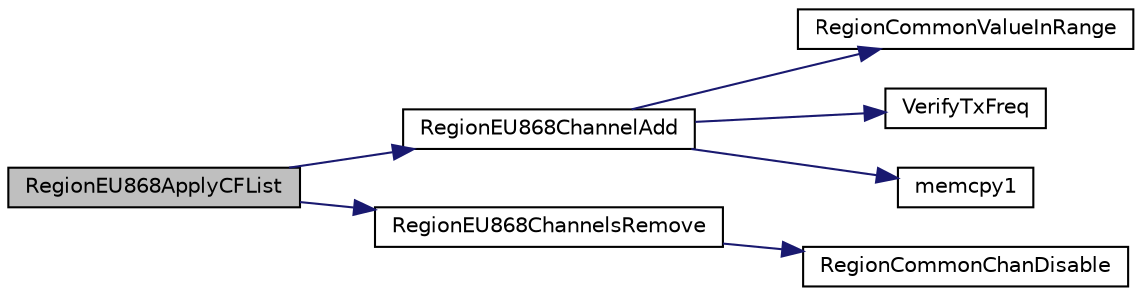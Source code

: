 digraph "RegionEU868ApplyCFList"
{
  edge [fontname="Helvetica",fontsize="10",labelfontname="Helvetica",labelfontsize="10"];
  node [fontname="Helvetica",fontsize="10",shape=record];
  rankdir="LR";
  Node8 [label="RegionEU868ApplyCFList",height=0.2,width=0.4,color="black", fillcolor="grey75", style="filled", fontcolor="black"];
  Node8 -> Node9 [color="midnightblue",fontsize="10",style="solid"];
  Node9 [label="RegionEU868ChannelAdd",height=0.2,width=0.4,color="black", fillcolor="white", style="filled",URL="$group___r_e_g_i_o_n_e_u868.html#gaa51182eab8774612408fd0ea8f89f63b",tooltip="Adds a channel. "];
  Node9 -> Node10 [color="midnightblue",fontsize="10",style="solid"];
  Node10 [label="RegionCommonValueInRange",height=0.2,width=0.4,color="black", fillcolor="white", style="filled",URL="$group___r_e_g_i_o_n_c_o_m_m_o_n.html#gafdd1c80d953e18d755a631b72a9c3bd3",tooltip="Verifies, if a value is in a given range. This is a generic function and valid for all regions..."];
  Node9 -> Node11 [color="midnightblue",fontsize="10",style="solid"];
  Node11 [label="VerifyTxFreq",height=0.2,width=0.4,color="black", fillcolor="white", style="filled",URL="$_region_e_u868_8c.html#a827497ee67461abdb257e1ff3f7e78e6"];
  Node9 -> Node12 [color="midnightblue",fontsize="10",style="solid"];
  Node12 [label="memcpy1",height=0.2,width=0.4,color="black", fillcolor="white", style="filled",URL="$utilities_8c.html#abfbe672c7136122f16c9214bc4ba8d21",tooltip="Copies size elements of src array to dst array "];
  Node8 -> Node13 [color="midnightblue",fontsize="10",style="solid"];
  Node13 [label="RegionEU868ChannelsRemove",height=0.2,width=0.4,color="black", fillcolor="white", style="filled",URL="$group___r_e_g_i_o_n_e_u868.html#gac30e0032ee1e6f09d4ee032e7169e238",tooltip="Removes a channel. "];
  Node13 -> Node14 [color="midnightblue",fontsize="10",style="solid"];
  Node14 [label="RegionCommonChanDisable",height=0.2,width=0.4,color="black", fillcolor="white", style="filled",URL="$group___r_e_g_i_o_n_c_o_m_m_o_n.html#ga695c0ab2a06edcae5b33772f639fb676",tooltip="Disables a channel in a given channels mask. This is a generic function and valid for all regions..."];
}
